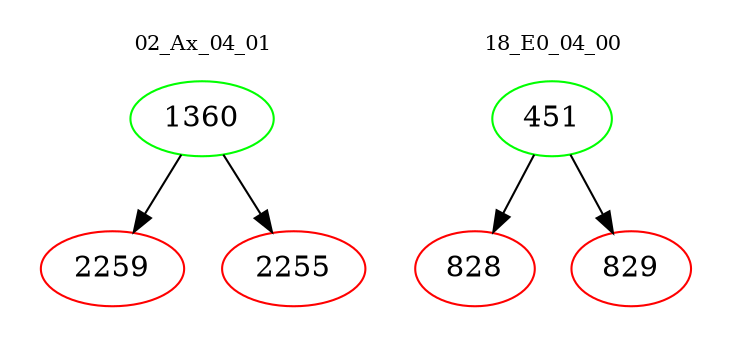 digraph{
subgraph cluster_0 {
color = white
label = "02_Ax_04_01";
fontsize=10;
T0_1360 [label="1360", color="green"]
T0_1360 -> T0_2259 [color="black"]
T0_2259 [label="2259", color="red"]
T0_1360 -> T0_2255 [color="black"]
T0_2255 [label="2255", color="red"]
}
subgraph cluster_1 {
color = white
label = "18_E0_04_00";
fontsize=10;
T1_451 [label="451", color="green"]
T1_451 -> T1_828 [color="black"]
T1_828 [label="828", color="red"]
T1_451 -> T1_829 [color="black"]
T1_829 [label="829", color="red"]
}
}
